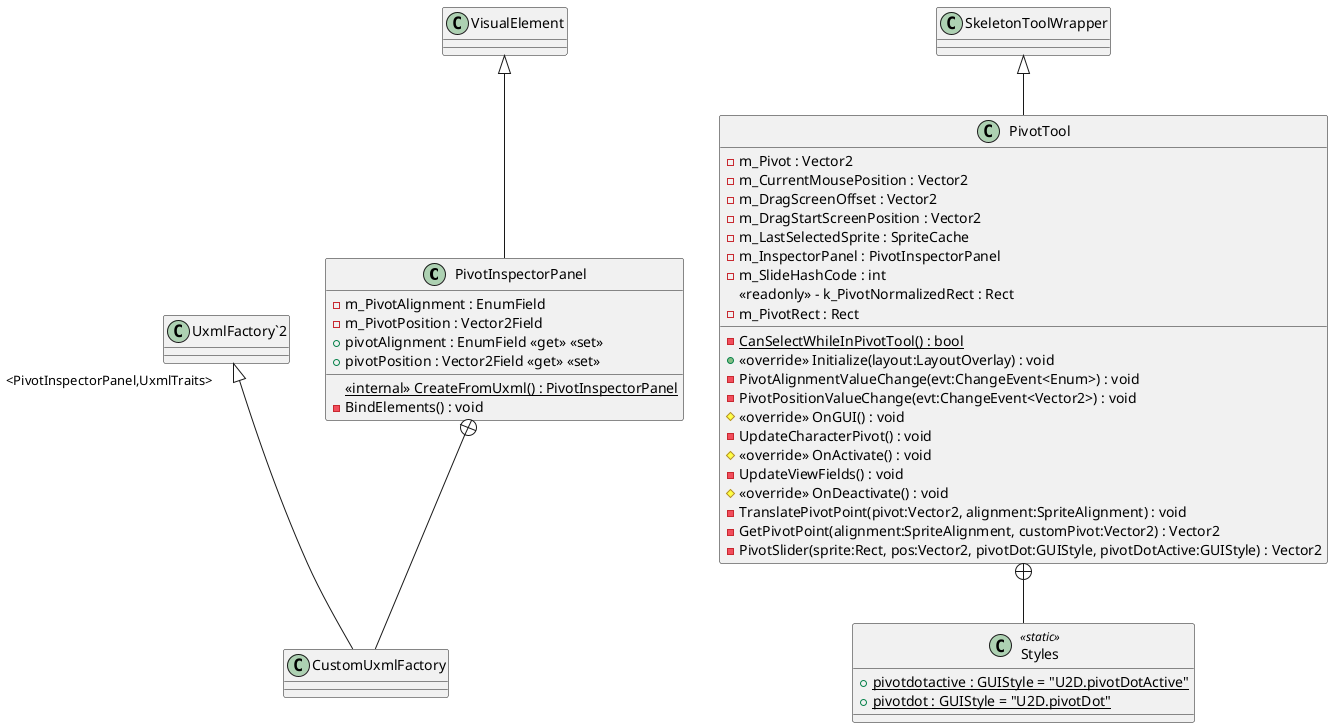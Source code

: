 @startuml
class PivotInspectorPanel {
    - m_PivotAlignment : EnumField
    - m_PivotPosition : Vector2Field
    <<internal>> {static} CreateFromUxml() : PivotInspectorPanel
    - BindElements() : void
    + pivotAlignment : EnumField <<get>> <<set>>
    + pivotPosition : Vector2Field <<get>> <<set>>
}
class PivotTool {
    - m_Pivot : Vector2
    - m_CurrentMousePosition : Vector2
    - m_DragScreenOffset : Vector2
    - m_DragStartScreenPosition : Vector2
    - m_LastSelectedSprite : SpriteCache
    - m_InspectorPanel : PivotInspectorPanel
    - m_SlideHashCode : int
    <<readonly>> - k_PivotNormalizedRect : Rect
    - m_PivotRect : Rect
    {static} - CanSelectWhileInPivotTool() : bool
    + <<override>> Initialize(layout:LayoutOverlay) : void
    - PivotAlignmentValueChange(evt:ChangeEvent<Enum>) : void
    - PivotPositionValueChange(evt:ChangeEvent<Vector2>) : void
    # <<override>> OnGUI() : void
    - UpdateCharacterPivot() : void
    # <<override>> OnActivate() : void
    - UpdateViewFields() : void
    # <<override>> OnDeactivate() : void
    - TranslatePivotPoint(pivot:Vector2, alignment:SpriteAlignment) : void
    - GetPivotPoint(alignment:SpriteAlignment, customPivot:Vector2) : Vector2
    - PivotSlider(sprite:Rect, pos:Vector2, pivotDot:GUIStyle, pivotDotActive:GUIStyle) : Vector2
}
class CustomUxmlFactory {
}
class Styles <<static>> {
    + {static} pivotdotactive : GUIStyle = "U2D.pivotDotActive"
    + {static} pivotdot : GUIStyle = "U2D.pivotDot"
}
VisualElement <|-- PivotInspectorPanel
SkeletonToolWrapper <|-- PivotTool
PivotInspectorPanel +-- CustomUxmlFactory
"UxmlFactory`2" "<PivotInspectorPanel,UxmlTraits>" <|-- CustomUxmlFactory
PivotTool +-- Styles
@enduml
